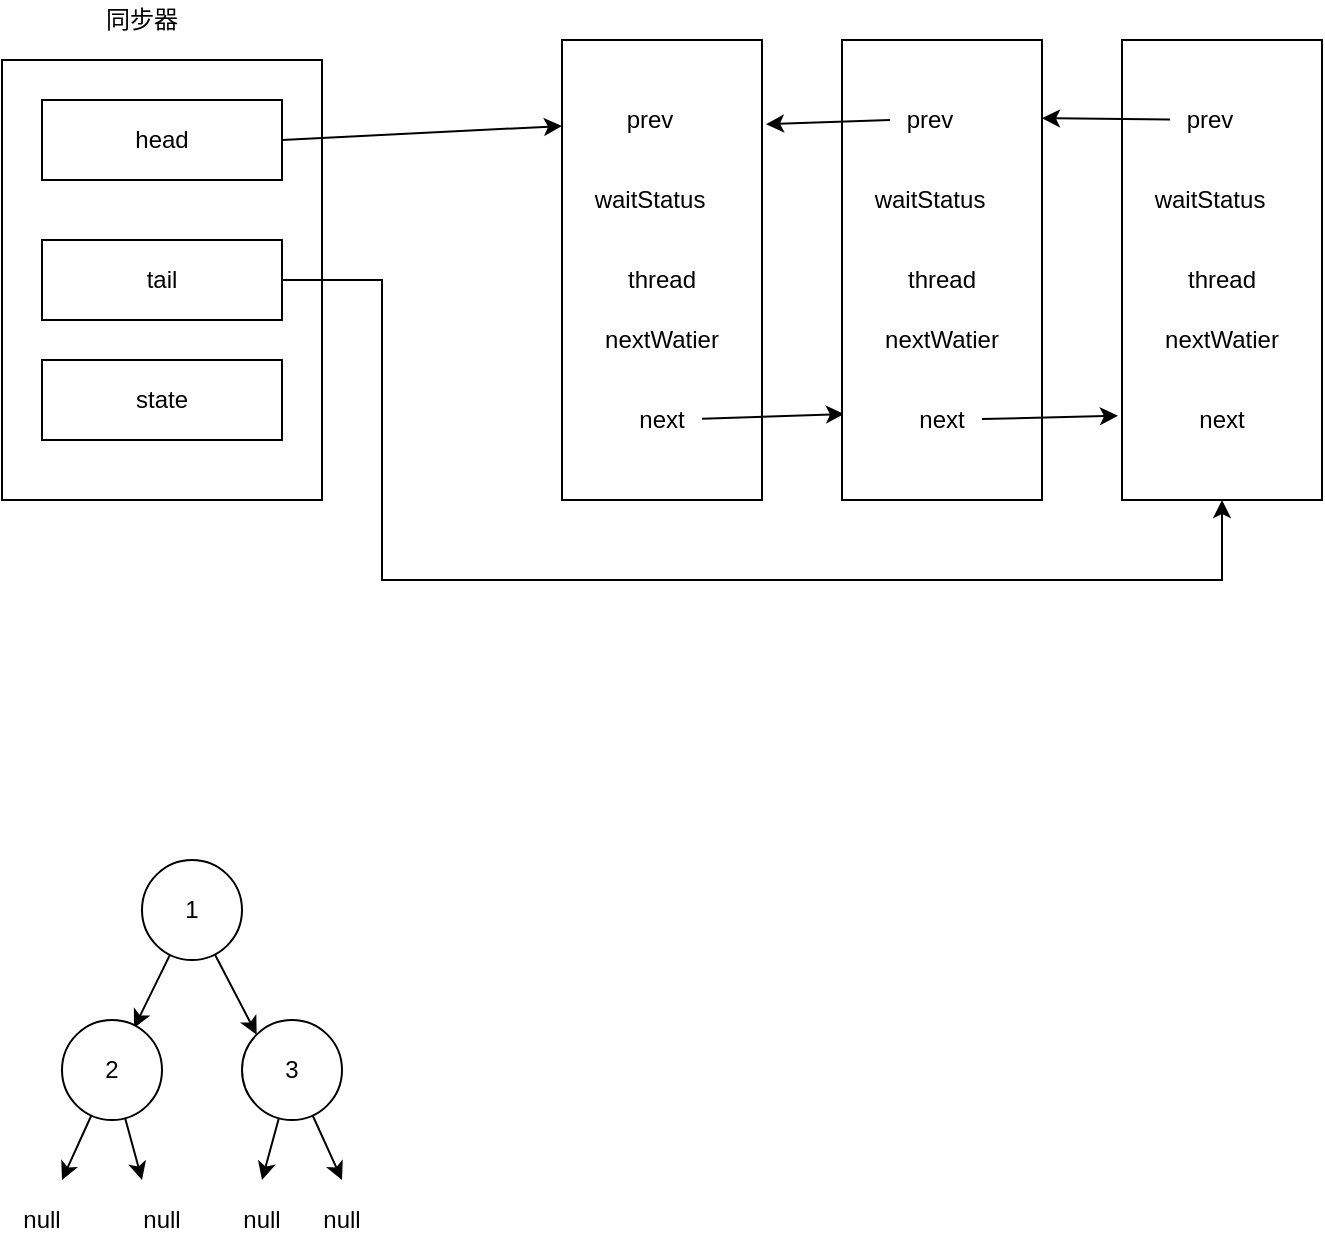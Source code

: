 <mxfile version="13.10.0" type="github">
  <diagram id="7eF5f-5wSSZ6lIxdxpgN" name="第 1 页">
    <mxGraphModel dx="852" dy="404" grid="1" gridSize="10" guides="1" tooltips="1" connect="1" arrows="1" fold="1" page="1" pageScale="1" pageWidth="827" pageHeight="1169" math="0" shadow="0">
      <root>
        <mxCell id="0" />
        <mxCell id="1" parent="0" />
        <mxCell id="zd9pnpthOWyxjNE9amug-1" value="" style="rounded=0;whiteSpace=wrap;html=1;" vertex="1" parent="1">
          <mxGeometry x="90" y="170" width="160" height="220" as="geometry" />
        </mxCell>
        <mxCell id="zd9pnpthOWyxjNE9amug-26" style="rounded=0;orthogonalLoop=1;jettySize=auto;html=1;exitX=1;exitY=0.5;exitDx=0;exitDy=0;entryX=0;entryY=0.187;entryDx=0;entryDy=0;entryPerimeter=0;" edge="1" parent="1" source="zd9pnpthOWyxjNE9amug-2" target="zd9pnpthOWyxjNE9amug-6">
          <mxGeometry relative="1" as="geometry" />
        </mxCell>
        <mxCell id="zd9pnpthOWyxjNE9amug-2" value="head" style="rounded=0;whiteSpace=wrap;html=1;" vertex="1" parent="1">
          <mxGeometry x="110" y="190" width="120" height="40" as="geometry" />
        </mxCell>
        <mxCell id="zd9pnpthOWyxjNE9amug-33" style="edgeStyle=orthogonalEdgeStyle;rounded=0;orthogonalLoop=1;jettySize=auto;html=1;entryX=0.5;entryY=1;entryDx=0;entryDy=0;" edge="1" parent="1" source="zd9pnpthOWyxjNE9amug-3" target="zd9pnpthOWyxjNE9amug-19">
          <mxGeometry relative="1" as="geometry">
            <Array as="points">
              <mxPoint x="280" y="280" />
              <mxPoint x="280" y="430" />
              <mxPoint x="700" y="430" />
            </Array>
          </mxGeometry>
        </mxCell>
        <mxCell id="zd9pnpthOWyxjNE9amug-3" value="tail" style="rounded=0;whiteSpace=wrap;html=1;" vertex="1" parent="1">
          <mxGeometry x="110" y="260" width="120" height="40" as="geometry" />
        </mxCell>
        <mxCell id="zd9pnpthOWyxjNE9amug-4" value="state" style="rounded=0;whiteSpace=wrap;html=1;" vertex="1" parent="1">
          <mxGeometry x="110" y="320" width="120" height="40" as="geometry" />
        </mxCell>
        <mxCell id="zd9pnpthOWyxjNE9amug-5" value="同步器" style="text;html=1;strokeColor=none;fillColor=none;align=center;verticalAlign=middle;whiteSpace=wrap;rounded=0;" vertex="1" parent="1">
          <mxGeometry x="140" y="140" width="40" height="20" as="geometry" />
        </mxCell>
        <mxCell id="zd9pnpthOWyxjNE9amug-6" value="" style="rounded=0;whiteSpace=wrap;html=1;" vertex="1" parent="1">
          <mxGeometry x="370" y="160" width="100" height="230" as="geometry" />
        </mxCell>
        <mxCell id="zd9pnpthOWyxjNE9amug-7" value="prev" style="text;html=1;strokeColor=none;fillColor=none;align=center;verticalAlign=middle;whiteSpace=wrap;rounded=0;" vertex="1" parent="1">
          <mxGeometry x="394" y="190" width="40" height="20" as="geometry" />
        </mxCell>
        <mxCell id="zd9pnpthOWyxjNE9amug-8" value="waitStatus" style="text;html=1;strokeColor=none;fillColor=none;align=center;verticalAlign=middle;whiteSpace=wrap;rounded=0;" vertex="1" parent="1">
          <mxGeometry x="394" y="230" width="40" height="20" as="geometry" />
        </mxCell>
        <mxCell id="zd9pnpthOWyxjNE9amug-9" value="thread" style="text;html=1;strokeColor=none;fillColor=none;align=center;verticalAlign=middle;whiteSpace=wrap;rounded=0;" vertex="1" parent="1">
          <mxGeometry x="400" y="270" width="40" height="20" as="geometry" />
        </mxCell>
        <mxCell id="zd9pnpthOWyxjNE9amug-10" value="nextWatier" style="text;html=1;strokeColor=none;fillColor=none;align=center;verticalAlign=middle;whiteSpace=wrap;rounded=0;" vertex="1" parent="1">
          <mxGeometry x="400" y="300" width="40" height="20" as="geometry" />
        </mxCell>
        <mxCell id="zd9pnpthOWyxjNE9amug-31" style="edgeStyle=none;rounded=0;orthogonalLoop=1;jettySize=auto;html=1;entryX=0.01;entryY=0.813;entryDx=0;entryDy=0;entryPerimeter=0;" edge="1" parent="1" source="zd9pnpthOWyxjNE9amug-11" target="zd9pnpthOWyxjNE9amug-13">
          <mxGeometry relative="1" as="geometry" />
        </mxCell>
        <mxCell id="zd9pnpthOWyxjNE9amug-11" value="next" style="text;html=1;strokeColor=none;fillColor=none;align=center;verticalAlign=middle;whiteSpace=wrap;rounded=0;" vertex="1" parent="1">
          <mxGeometry x="400" y="340" width="40" height="20" as="geometry" />
        </mxCell>
        <mxCell id="zd9pnpthOWyxjNE9amug-13" value="" style="rounded=0;whiteSpace=wrap;html=1;" vertex="1" parent="1">
          <mxGeometry x="510" y="160" width="100" height="230" as="geometry" />
        </mxCell>
        <mxCell id="zd9pnpthOWyxjNE9amug-29" style="edgeStyle=none;rounded=0;orthogonalLoop=1;jettySize=auto;html=1;exitX=0;exitY=0.5;exitDx=0;exitDy=0;entryX=1.02;entryY=0.183;entryDx=0;entryDy=0;entryPerimeter=0;" edge="1" parent="1" source="zd9pnpthOWyxjNE9amug-14" target="zd9pnpthOWyxjNE9amug-6">
          <mxGeometry relative="1" as="geometry" />
        </mxCell>
        <mxCell id="zd9pnpthOWyxjNE9amug-14" value="prev" style="text;html=1;strokeColor=none;fillColor=none;align=center;verticalAlign=middle;whiteSpace=wrap;rounded=0;" vertex="1" parent="1">
          <mxGeometry x="534" y="190" width="40" height="20" as="geometry" />
        </mxCell>
        <mxCell id="zd9pnpthOWyxjNE9amug-15" value="waitStatus" style="text;html=1;strokeColor=none;fillColor=none;align=center;verticalAlign=middle;whiteSpace=wrap;rounded=0;" vertex="1" parent="1">
          <mxGeometry x="534" y="230" width="40" height="20" as="geometry" />
        </mxCell>
        <mxCell id="zd9pnpthOWyxjNE9amug-16" value="thread" style="text;html=1;strokeColor=none;fillColor=none;align=center;verticalAlign=middle;whiteSpace=wrap;rounded=0;" vertex="1" parent="1">
          <mxGeometry x="540" y="270" width="40" height="20" as="geometry" />
        </mxCell>
        <mxCell id="zd9pnpthOWyxjNE9amug-17" value="nextWatier" style="text;html=1;strokeColor=none;fillColor=none;align=center;verticalAlign=middle;whiteSpace=wrap;rounded=0;" vertex="1" parent="1">
          <mxGeometry x="540" y="300" width="40" height="20" as="geometry" />
        </mxCell>
        <mxCell id="zd9pnpthOWyxjNE9amug-32" style="edgeStyle=none;rounded=0;orthogonalLoop=1;jettySize=auto;html=1;entryX=-0.02;entryY=0.817;entryDx=0;entryDy=0;entryPerimeter=0;" edge="1" parent="1" source="zd9pnpthOWyxjNE9amug-18" target="zd9pnpthOWyxjNE9amug-19">
          <mxGeometry relative="1" as="geometry" />
        </mxCell>
        <mxCell id="zd9pnpthOWyxjNE9amug-18" value="next" style="text;html=1;strokeColor=none;fillColor=none;align=center;verticalAlign=middle;whiteSpace=wrap;rounded=0;" vertex="1" parent="1">
          <mxGeometry x="540" y="340" width="40" height="20" as="geometry" />
        </mxCell>
        <mxCell id="zd9pnpthOWyxjNE9amug-19" value="" style="rounded=0;whiteSpace=wrap;html=1;" vertex="1" parent="1">
          <mxGeometry x="650" y="160" width="100" height="230" as="geometry" />
        </mxCell>
        <mxCell id="zd9pnpthOWyxjNE9amug-30" style="edgeStyle=none;rounded=0;orthogonalLoop=1;jettySize=auto;html=1;entryX=1;entryY=0.17;entryDx=0;entryDy=0;entryPerimeter=0;" edge="1" parent="1" source="zd9pnpthOWyxjNE9amug-20" target="zd9pnpthOWyxjNE9amug-13">
          <mxGeometry relative="1" as="geometry" />
        </mxCell>
        <mxCell id="zd9pnpthOWyxjNE9amug-20" value="prev" style="text;html=1;strokeColor=none;fillColor=none;align=center;verticalAlign=middle;whiteSpace=wrap;rounded=0;" vertex="1" parent="1">
          <mxGeometry x="674" y="190" width="40" height="20" as="geometry" />
        </mxCell>
        <mxCell id="zd9pnpthOWyxjNE9amug-21" value="waitStatus" style="text;html=1;strokeColor=none;fillColor=none;align=center;verticalAlign=middle;whiteSpace=wrap;rounded=0;" vertex="1" parent="1">
          <mxGeometry x="674" y="230" width="40" height="20" as="geometry" />
        </mxCell>
        <mxCell id="zd9pnpthOWyxjNE9amug-22" value="thread" style="text;html=1;strokeColor=none;fillColor=none;align=center;verticalAlign=middle;whiteSpace=wrap;rounded=0;" vertex="1" parent="1">
          <mxGeometry x="680" y="270" width="40" height="20" as="geometry" />
        </mxCell>
        <mxCell id="zd9pnpthOWyxjNE9amug-23" value="nextWatier" style="text;html=1;strokeColor=none;fillColor=none;align=center;verticalAlign=middle;whiteSpace=wrap;rounded=0;" vertex="1" parent="1">
          <mxGeometry x="680" y="300" width="40" height="20" as="geometry" />
        </mxCell>
        <mxCell id="zd9pnpthOWyxjNE9amug-24" value="next" style="text;html=1;strokeColor=none;fillColor=none;align=center;verticalAlign=middle;whiteSpace=wrap;rounded=0;" vertex="1" parent="1">
          <mxGeometry x="680" y="340" width="40" height="20" as="geometry" />
        </mxCell>
        <mxCell id="zd9pnpthOWyxjNE9amug-38" style="rounded=0;orthogonalLoop=1;jettySize=auto;html=1;entryX=0.72;entryY=0.08;entryDx=0;entryDy=0;entryPerimeter=0;" edge="1" parent="1" source="zd9pnpthOWyxjNE9amug-34" target="zd9pnpthOWyxjNE9amug-36">
          <mxGeometry relative="1" as="geometry" />
        </mxCell>
        <mxCell id="zd9pnpthOWyxjNE9amug-39" style="edgeStyle=none;rounded=0;orthogonalLoop=1;jettySize=auto;html=1;entryX=0;entryY=0;entryDx=0;entryDy=0;" edge="1" parent="1" source="zd9pnpthOWyxjNE9amug-34" target="zd9pnpthOWyxjNE9amug-37">
          <mxGeometry relative="1" as="geometry" />
        </mxCell>
        <mxCell id="zd9pnpthOWyxjNE9amug-34" value="1" style="ellipse;whiteSpace=wrap;html=1;aspect=fixed;" vertex="1" parent="1">
          <mxGeometry x="160" y="570" width="50" height="50" as="geometry" />
        </mxCell>
        <mxCell id="zd9pnpthOWyxjNE9amug-44" style="edgeStyle=none;rounded=0;orthogonalLoop=1;jettySize=auto;html=1;" edge="1" parent="1" source="zd9pnpthOWyxjNE9amug-36">
          <mxGeometry relative="1" as="geometry">
            <mxPoint x="120" y="730" as="targetPoint" />
          </mxGeometry>
        </mxCell>
        <mxCell id="zd9pnpthOWyxjNE9amug-45" style="edgeStyle=none;rounded=0;orthogonalLoop=1;jettySize=auto;html=1;" edge="1" parent="1" source="zd9pnpthOWyxjNE9amug-36">
          <mxGeometry relative="1" as="geometry">
            <mxPoint x="160" y="730" as="targetPoint" />
          </mxGeometry>
        </mxCell>
        <mxCell id="zd9pnpthOWyxjNE9amug-36" value="2" style="ellipse;whiteSpace=wrap;html=1;aspect=fixed;" vertex="1" parent="1">
          <mxGeometry x="120" y="650" width="50" height="50" as="geometry" />
        </mxCell>
        <mxCell id="zd9pnpthOWyxjNE9amug-46" style="edgeStyle=none;rounded=0;orthogonalLoop=1;jettySize=auto;html=1;" edge="1" parent="1" source="zd9pnpthOWyxjNE9amug-37">
          <mxGeometry relative="1" as="geometry">
            <mxPoint x="220" y="730" as="targetPoint" />
          </mxGeometry>
        </mxCell>
        <mxCell id="zd9pnpthOWyxjNE9amug-47" style="edgeStyle=none;rounded=0;orthogonalLoop=1;jettySize=auto;html=1;" edge="1" parent="1" source="zd9pnpthOWyxjNE9amug-37">
          <mxGeometry relative="1" as="geometry">
            <mxPoint x="260" y="730" as="targetPoint" />
          </mxGeometry>
        </mxCell>
        <mxCell id="zd9pnpthOWyxjNE9amug-37" value="3" style="ellipse;whiteSpace=wrap;html=1;aspect=fixed;" vertex="1" parent="1">
          <mxGeometry x="210" y="650" width="50" height="50" as="geometry" />
        </mxCell>
        <mxCell id="zd9pnpthOWyxjNE9amug-40" value="null" style="text;html=1;strokeColor=none;fillColor=none;align=center;verticalAlign=middle;whiteSpace=wrap;rounded=0;" vertex="1" parent="1">
          <mxGeometry x="90" y="740" width="40" height="20" as="geometry" />
        </mxCell>
        <mxCell id="zd9pnpthOWyxjNE9amug-41" value="null" style="text;html=1;strokeColor=none;fillColor=none;align=center;verticalAlign=middle;whiteSpace=wrap;rounded=0;" vertex="1" parent="1">
          <mxGeometry x="150" y="740" width="40" height="20" as="geometry" />
        </mxCell>
        <mxCell id="zd9pnpthOWyxjNE9amug-42" value="null" style="text;html=1;strokeColor=none;fillColor=none;align=center;verticalAlign=middle;whiteSpace=wrap;rounded=0;" vertex="1" parent="1">
          <mxGeometry x="200" y="740" width="40" height="20" as="geometry" />
        </mxCell>
        <mxCell id="zd9pnpthOWyxjNE9amug-43" value="null" style="text;html=1;strokeColor=none;fillColor=none;align=center;verticalAlign=middle;whiteSpace=wrap;rounded=0;" vertex="1" parent="1">
          <mxGeometry x="240" y="740" width="40" height="20" as="geometry" />
        </mxCell>
      </root>
    </mxGraphModel>
  </diagram>
</mxfile>
